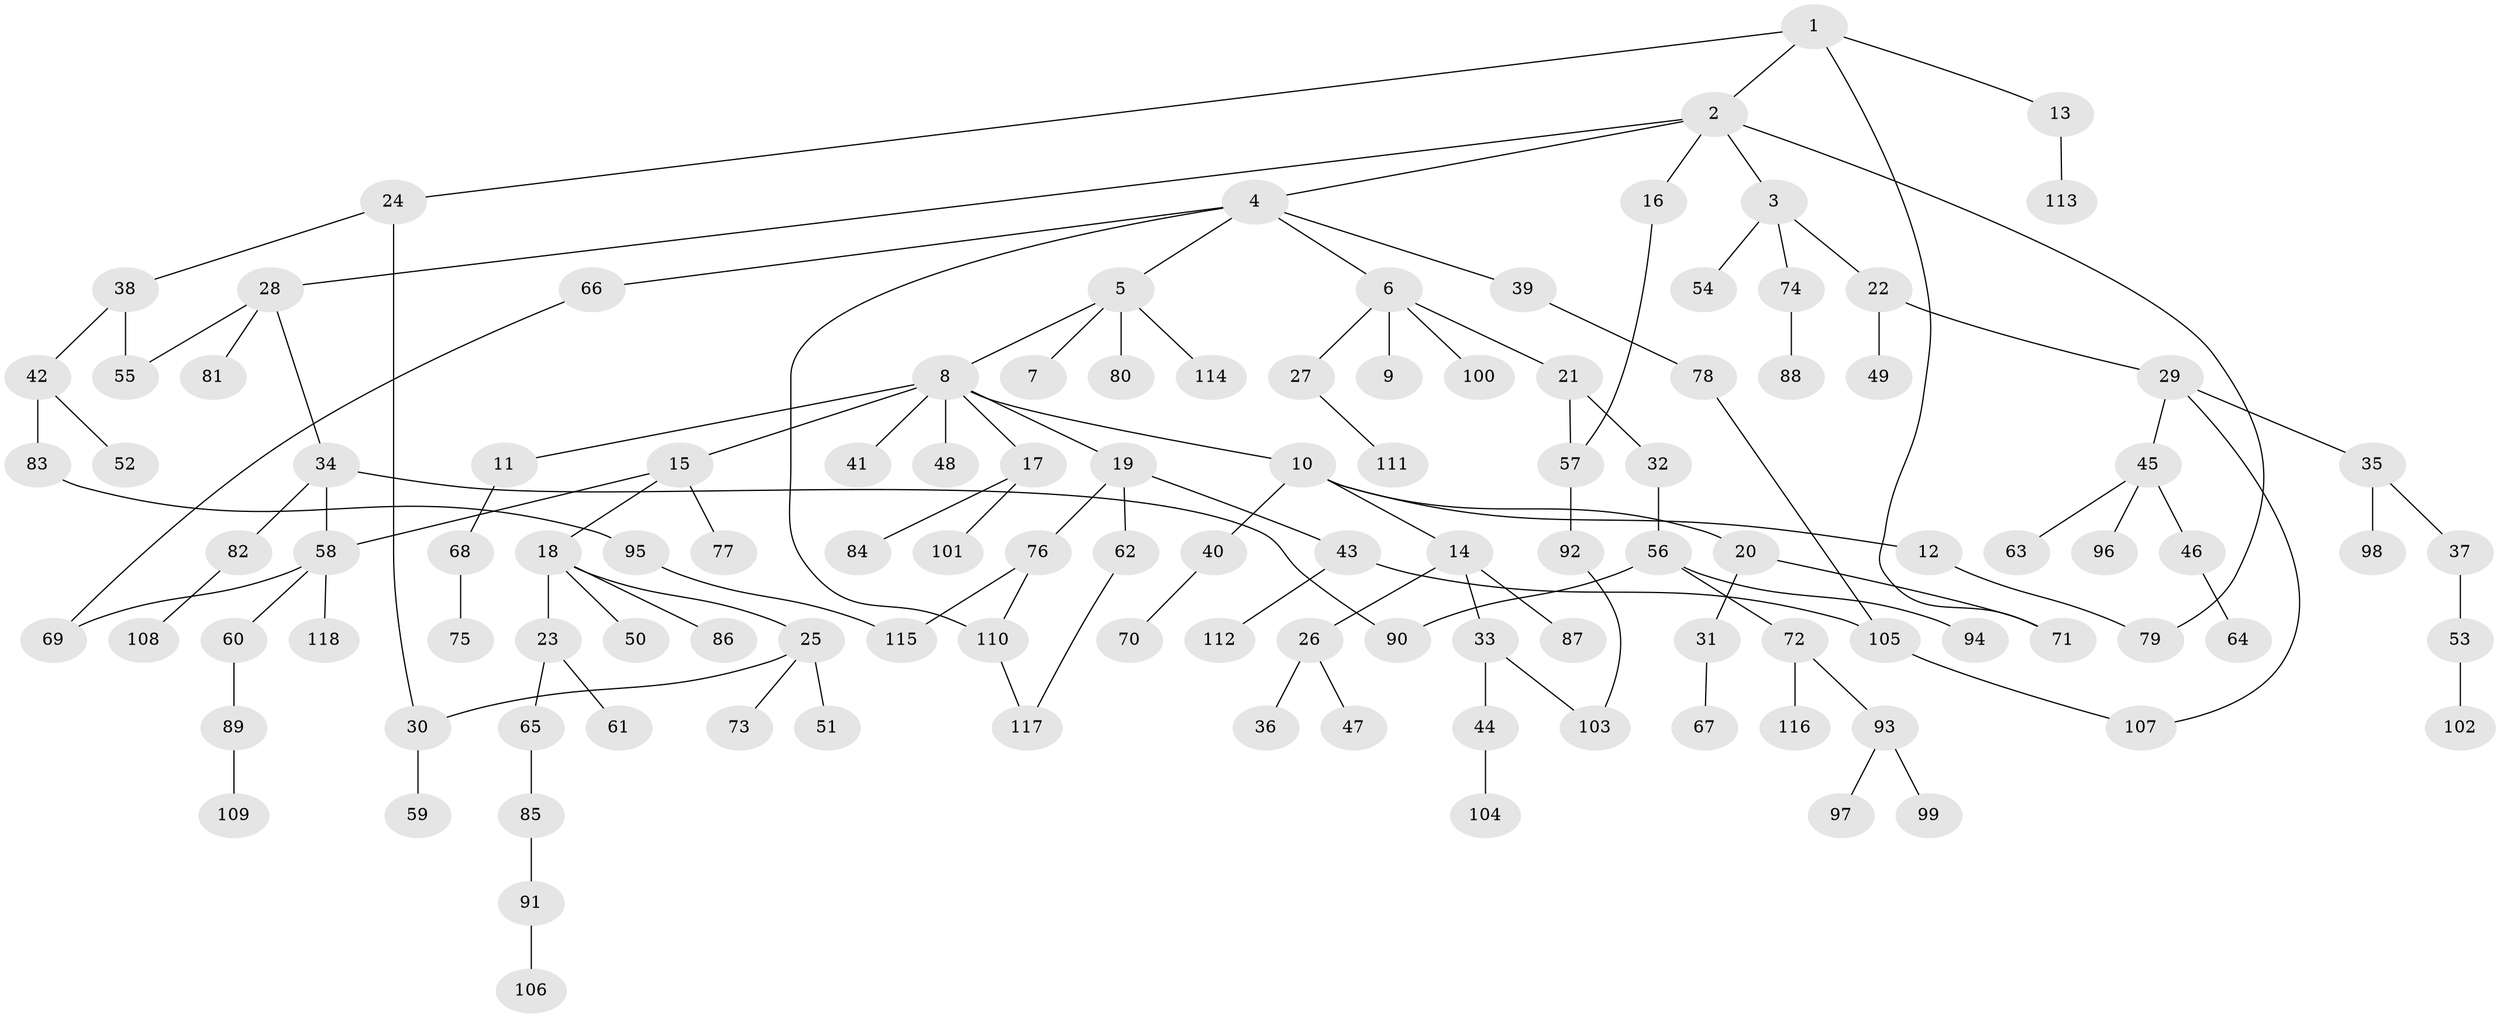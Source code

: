 // coarse degree distribution, {1: 0.4406779661016949, 2: 0.423728813559322, 4: 0.03389830508474576, 6: 0.03389830508474576, 5: 0.01694915254237288, 13: 0.01694915254237288, 9: 0.01694915254237288, 11: 0.01694915254237288}
// Generated by graph-tools (version 1.1) at 2025/45/03/04/25 21:45:55]
// undirected, 118 vertices, 131 edges
graph export_dot {
graph [start="1"]
  node [color=gray90,style=filled];
  1;
  2;
  3;
  4;
  5;
  6;
  7;
  8;
  9;
  10;
  11;
  12;
  13;
  14;
  15;
  16;
  17;
  18;
  19;
  20;
  21;
  22;
  23;
  24;
  25;
  26;
  27;
  28;
  29;
  30;
  31;
  32;
  33;
  34;
  35;
  36;
  37;
  38;
  39;
  40;
  41;
  42;
  43;
  44;
  45;
  46;
  47;
  48;
  49;
  50;
  51;
  52;
  53;
  54;
  55;
  56;
  57;
  58;
  59;
  60;
  61;
  62;
  63;
  64;
  65;
  66;
  67;
  68;
  69;
  70;
  71;
  72;
  73;
  74;
  75;
  76;
  77;
  78;
  79;
  80;
  81;
  82;
  83;
  84;
  85;
  86;
  87;
  88;
  89;
  90;
  91;
  92;
  93;
  94;
  95;
  96;
  97;
  98;
  99;
  100;
  101;
  102;
  103;
  104;
  105;
  106;
  107;
  108;
  109;
  110;
  111;
  112;
  113;
  114;
  115;
  116;
  117;
  118;
  1 -- 2;
  1 -- 13;
  1 -- 24;
  1 -- 71;
  2 -- 3;
  2 -- 4;
  2 -- 16;
  2 -- 28;
  2 -- 79;
  3 -- 22;
  3 -- 54;
  3 -- 74;
  4 -- 5;
  4 -- 6;
  4 -- 39;
  4 -- 66;
  4 -- 110;
  5 -- 7;
  5 -- 8;
  5 -- 80;
  5 -- 114;
  6 -- 9;
  6 -- 21;
  6 -- 27;
  6 -- 100;
  8 -- 10;
  8 -- 11;
  8 -- 15;
  8 -- 17;
  8 -- 19;
  8 -- 41;
  8 -- 48;
  10 -- 12;
  10 -- 14;
  10 -- 20;
  10 -- 40;
  11 -- 68;
  12 -- 79;
  13 -- 113;
  14 -- 26;
  14 -- 33;
  14 -- 87;
  15 -- 18;
  15 -- 58;
  15 -- 77;
  16 -- 57;
  17 -- 84;
  17 -- 101;
  18 -- 23;
  18 -- 25;
  18 -- 50;
  18 -- 86;
  19 -- 43;
  19 -- 62;
  19 -- 76;
  20 -- 31;
  20 -- 71;
  21 -- 32;
  21 -- 57;
  22 -- 29;
  22 -- 49;
  23 -- 61;
  23 -- 65;
  24 -- 30;
  24 -- 38;
  25 -- 51;
  25 -- 73;
  25 -- 30;
  26 -- 36;
  26 -- 47;
  27 -- 111;
  28 -- 34;
  28 -- 81;
  28 -- 55;
  29 -- 35;
  29 -- 45;
  29 -- 107;
  30 -- 59;
  31 -- 67;
  32 -- 56;
  33 -- 44;
  33 -- 103;
  34 -- 82;
  34 -- 90;
  34 -- 58;
  35 -- 37;
  35 -- 98;
  37 -- 53;
  38 -- 42;
  38 -- 55;
  39 -- 78;
  40 -- 70;
  42 -- 52;
  42 -- 83;
  43 -- 112;
  43 -- 105;
  44 -- 104;
  45 -- 46;
  45 -- 63;
  45 -- 96;
  46 -- 64;
  53 -- 102;
  56 -- 72;
  56 -- 90;
  56 -- 94;
  57 -- 92;
  58 -- 60;
  58 -- 69;
  58 -- 118;
  60 -- 89;
  62 -- 117;
  65 -- 85;
  66 -- 69;
  68 -- 75;
  72 -- 93;
  72 -- 116;
  74 -- 88;
  76 -- 110;
  76 -- 115;
  78 -- 105;
  82 -- 108;
  83 -- 95;
  85 -- 91;
  89 -- 109;
  91 -- 106;
  92 -- 103;
  93 -- 97;
  93 -- 99;
  95 -- 115;
  105 -- 107;
  110 -- 117;
}
